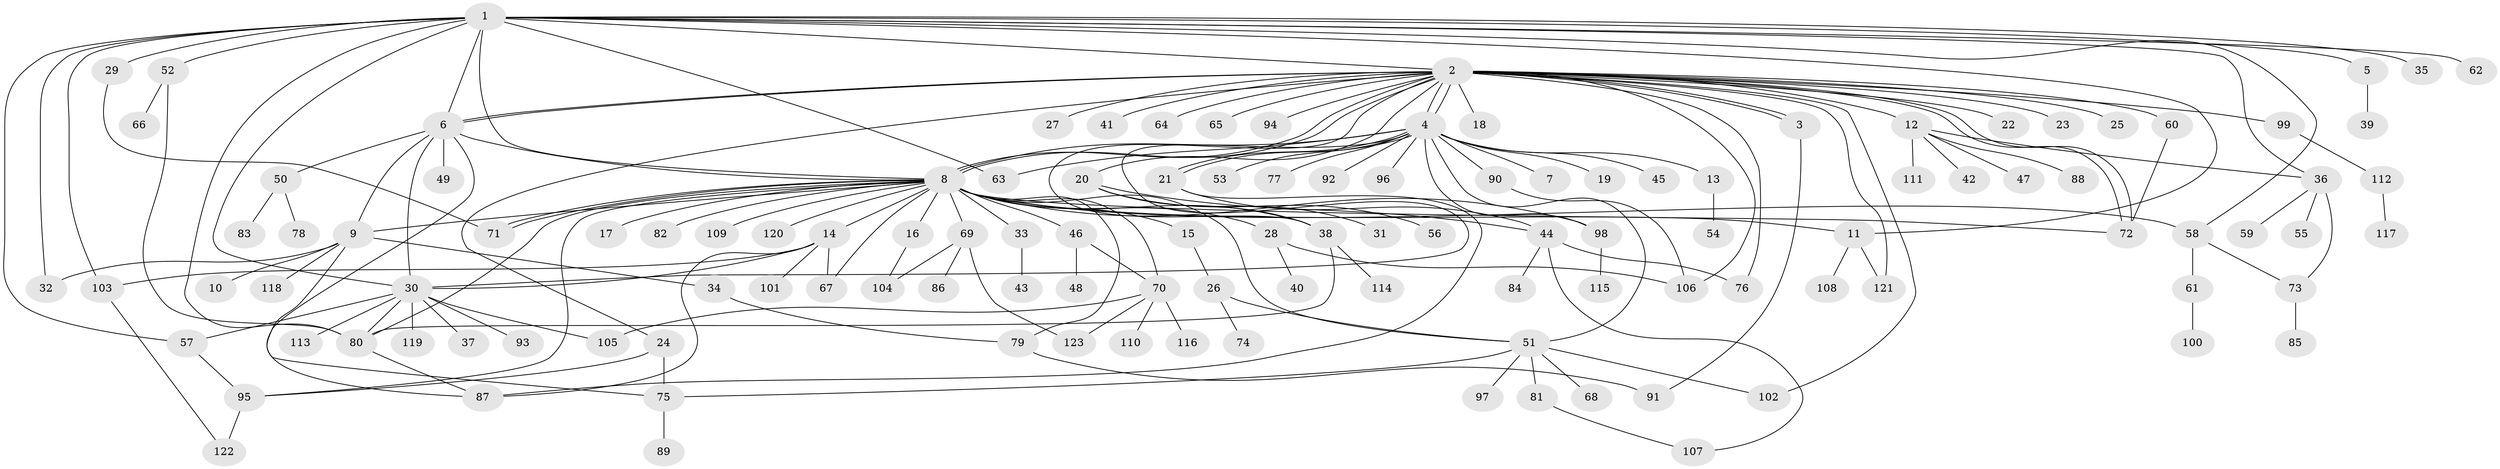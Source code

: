 // Generated by graph-tools (version 1.1) at 2025/01/03/09/25 03:01:52]
// undirected, 123 vertices, 179 edges
graph export_dot {
graph [start="1"]
  node [color=gray90,style=filled];
  1;
  2;
  3;
  4;
  5;
  6;
  7;
  8;
  9;
  10;
  11;
  12;
  13;
  14;
  15;
  16;
  17;
  18;
  19;
  20;
  21;
  22;
  23;
  24;
  25;
  26;
  27;
  28;
  29;
  30;
  31;
  32;
  33;
  34;
  35;
  36;
  37;
  38;
  39;
  40;
  41;
  42;
  43;
  44;
  45;
  46;
  47;
  48;
  49;
  50;
  51;
  52;
  53;
  54;
  55;
  56;
  57;
  58;
  59;
  60;
  61;
  62;
  63;
  64;
  65;
  66;
  67;
  68;
  69;
  70;
  71;
  72;
  73;
  74;
  75;
  76;
  77;
  78;
  79;
  80;
  81;
  82;
  83;
  84;
  85;
  86;
  87;
  88;
  89;
  90;
  91;
  92;
  93;
  94;
  95;
  96;
  97;
  98;
  99;
  100;
  101;
  102;
  103;
  104;
  105;
  106;
  107;
  108;
  109;
  110;
  111;
  112;
  113;
  114;
  115;
  116;
  117;
  118;
  119;
  120;
  121;
  122;
  123;
  1 -- 2;
  1 -- 5;
  1 -- 6;
  1 -- 8;
  1 -- 11;
  1 -- 29;
  1 -- 30;
  1 -- 32;
  1 -- 35;
  1 -- 36;
  1 -- 52;
  1 -- 57;
  1 -- 58;
  1 -- 62;
  1 -- 63;
  1 -- 80;
  1 -- 103;
  2 -- 3;
  2 -- 3;
  2 -- 4;
  2 -- 4;
  2 -- 6;
  2 -- 6;
  2 -- 8;
  2 -- 8;
  2 -- 12;
  2 -- 18;
  2 -- 20;
  2 -- 22;
  2 -- 23;
  2 -- 24;
  2 -- 25;
  2 -- 27;
  2 -- 38;
  2 -- 41;
  2 -- 60;
  2 -- 64;
  2 -- 65;
  2 -- 72;
  2 -- 72;
  2 -- 76;
  2 -- 94;
  2 -- 99;
  2 -- 102;
  2 -- 106;
  2 -- 121;
  3 -- 91;
  4 -- 7;
  4 -- 8;
  4 -- 13;
  4 -- 19;
  4 -- 21;
  4 -- 21;
  4 -- 30;
  4 -- 45;
  4 -- 51;
  4 -- 53;
  4 -- 63;
  4 -- 77;
  4 -- 90;
  4 -- 92;
  4 -- 96;
  4 -- 98;
  5 -- 39;
  6 -- 8;
  6 -- 9;
  6 -- 30;
  6 -- 49;
  6 -- 50;
  6 -- 87;
  8 -- 9;
  8 -- 11;
  8 -- 14;
  8 -- 15;
  8 -- 16;
  8 -- 17;
  8 -- 28;
  8 -- 33;
  8 -- 38;
  8 -- 46;
  8 -- 51;
  8 -- 58;
  8 -- 67;
  8 -- 69;
  8 -- 70;
  8 -- 71;
  8 -- 71;
  8 -- 72;
  8 -- 79;
  8 -- 80;
  8 -- 82;
  8 -- 95;
  8 -- 98;
  8 -- 109;
  8 -- 120;
  9 -- 10;
  9 -- 32;
  9 -- 34;
  9 -- 75;
  9 -- 118;
  11 -- 108;
  11 -- 121;
  12 -- 36;
  12 -- 42;
  12 -- 47;
  12 -- 88;
  12 -- 111;
  13 -- 54;
  14 -- 30;
  14 -- 67;
  14 -- 87;
  14 -- 101;
  14 -- 103;
  15 -- 26;
  16 -- 104;
  20 -- 31;
  20 -- 38;
  20 -- 44;
  20 -- 56;
  21 -- 44;
  21 -- 87;
  24 -- 75;
  24 -- 95;
  26 -- 51;
  26 -- 74;
  28 -- 40;
  28 -- 106;
  29 -- 71;
  30 -- 37;
  30 -- 57;
  30 -- 80;
  30 -- 93;
  30 -- 105;
  30 -- 113;
  30 -- 119;
  33 -- 43;
  34 -- 79;
  36 -- 55;
  36 -- 59;
  36 -- 73;
  38 -- 80;
  38 -- 114;
  44 -- 76;
  44 -- 84;
  44 -- 107;
  46 -- 48;
  46 -- 70;
  50 -- 78;
  50 -- 83;
  51 -- 68;
  51 -- 75;
  51 -- 81;
  51 -- 97;
  51 -- 102;
  52 -- 66;
  52 -- 80;
  57 -- 95;
  58 -- 61;
  58 -- 73;
  60 -- 72;
  61 -- 100;
  69 -- 86;
  69 -- 104;
  69 -- 123;
  70 -- 105;
  70 -- 110;
  70 -- 116;
  70 -- 123;
  73 -- 85;
  75 -- 89;
  79 -- 91;
  80 -- 87;
  81 -- 107;
  90 -- 106;
  95 -- 122;
  98 -- 115;
  99 -- 112;
  103 -- 122;
  112 -- 117;
}
